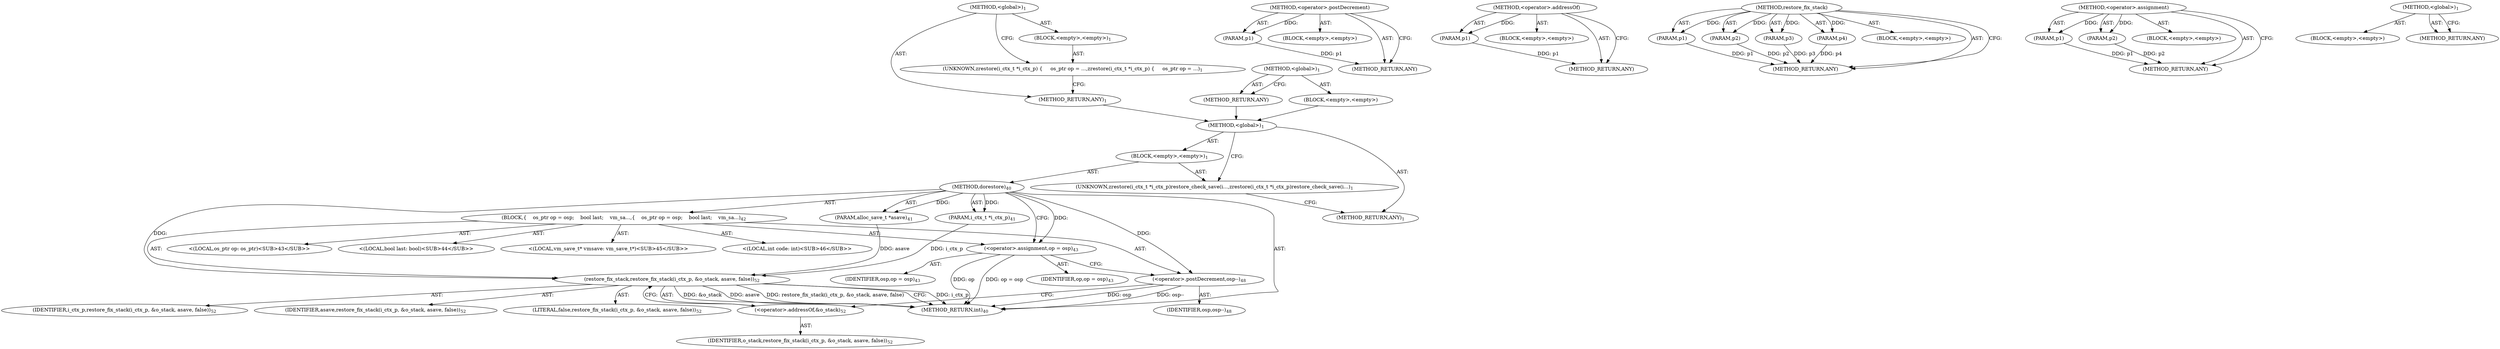 digraph "&lt;global&gt;" {
vulnerable_6 [label=<(METHOD,&lt;global&gt;)<SUB>1</SUB>>];
vulnerable_7 [label=<(BLOCK,&lt;empty&gt;,&lt;empty&gt;)<SUB>1</SUB>>];
vulnerable_8 [label=<(UNKNOWN,zrestore(i_ctx_t *i_ctx_p)
 {
     os_ptr op = ...,zrestore(i_ctx_t *i_ctx_p)
 {
     os_ptr op = ...)<SUB>1</SUB>>];
vulnerable_9 [label=<(METHOD_RETURN,ANY)<SUB>1</SUB>>];
vulnerable_14 [label=<(METHOD,&lt;global&gt;)<SUB>1</SUB>>];
vulnerable_15 [label=<(BLOCK,&lt;empty&gt;,&lt;empty&gt;)>];
vulnerable_16 [label=<(METHOD_RETURN,ANY)>];
fixed_6 [label=<(METHOD,&lt;global&gt;)<SUB>1</SUB>>];
fixed_7 [label=<(BLOCK,&lt;empty&gt;,&lt;empty&gt;)<SUB>1</SUB>>];
fixed_8 [label=<(UNKNOWN,zrestore(i_ctx_t *i_ctx_p)
restore_check_save(i...,zrestore(i_ctx_t *i_ctx_p)
restore_check_save(i...)<SUB>1</SUB>>];
fixed_9 [label=<(METHOD,dorestore)<SUB>40</SUB>>];
fixed_10 [label=<(PARAM,i_ctx_t *i_ctx_p)<SUB>41</SUB>>];
fixed_11 [label=<(PARAM,alloc_save_t *asave)<SUB>41</SUB>>];
fixed_12 [label=<(BLOCK,{
    os_ptr op = osp;
    bool last;
    vm_sa...,{
    os_ptr op = osp;
    bool last;
    vm_sa...)<SUB>42</SUB>>];
fixed_13 [label="<(LOCAL,os_ptr op: os_ptr)<SUB>43</SUB>>"];
fixed_14 [label=<(&lt;operator&gt;.assignment,op = osp)<SUB>43</SUB>>];
fixed_15 [label=<(IDENTIFIER,op,op = osp)<SUB>43</SUB>>];
fixed_16 [label=<(IDENTIFIER,osp,op = osp)<SUB>43</SUB>>];
fixed_17 [label="<(LOCAL,bool last: bool)<SUB>44</SUB>>"];
fixed_18 [label="<(LOCAL,vm_save_t* vmsave: vm_save_t*)<SUB>45</SUB>>"];
fixed_19 [label="<(LOCAL,int code: int)<SUB>46</SUB>>"];
fixed_20 [label=<(&lt;operator&gt;.postDecrement,osp--)<SUB>48</SUB>>];
fixed_21 [label=<(IDENTIFIER,osp,osp--)<SUB>48</SUB>>];
fixed_22 [label=<(restore_fix_stack,restore_fix_stack(i_ctx_p, &amp;o_stack, asave, false))<SUB>52</SUB>>];
fixed_23 [label=<(IDENTIFIER,i_ctx_p,restore_fix_stack(i_ctx_p, &amp;o_stack, asave, false))<SUB>52</SUB>>];
fixed_24 [label=<(&lt;operator&gt;.addressOf,&amp;o_stack)<SUB>52</SUB>>];
fixed_25 [label=<(IDENTIFIER,o_stack,restore_fix_stack(i_ctx_p, &amp;o_stack, asave, false))<SUB>52</SUB>>];
fixed_26 [label=<(IDENTIFIER,asave,restore_fix_stack(i_ctx_p, &amp;o_stack, asave, false))<SUB>52</SUB>>];
fixed_27 [label=<(LITERAL,false,restore_fix_stack(i_ctx_p, &amp;o_stack, asave, false))<SUB>52</SUB>>];
fixed_28 [label=<(METHOD_RETURN,int)<SUB>40</SUB>>];
fixed_30 [label=<(METHOD_RETURN,ANY)<SUB>1</SUB>>];
fixed_60 [label=<(METHOD,&lt;operator&gt;.postDecrement)>];
fixed_61 [label=<(PARAM,p1)>];
fixed_62 [label=<(BLOCK,&lt;empty&gt;,&lt;empty&gt;)>];
fixed_63 [label=<(METHOD_RETURN,ANY)>];
fixed_71 [label=<(METHOD,&lt;operator&gt;.addressOf)>];
fixed_72 [label=<(PARAM,p1)>];
fixed_73 [label=<(BLOCK,&lt;empty&gt;,&lt;empty&gt;)>];
fixed_74 [label=<(METHOD_RETURN,ANY)>];
fixed_64 [label=<(METHOD,restore_fix_stack)>];
fixed_65 [label=<(PARAM,p1)>];
fixed_66 [label=<(PARAM,p2)>];
fixed_67 [label=<(PARAM,p3)>];
fixed_68 [label=<(PARAM,p4)>];
fixed_69 [label=<(BLOCK,&lt;empty&gt;,&lt;empty&gt;)>];
fixed_70 [label=<(METHOD_RETURN,ANY)>];
fixed_55 [label=<(METHOD,&lt;operator&gt;.assignment)>];
fixed_56 [label=<(PARAM,p1)>];
fixed_57 [label=<(PARAM,p2)>];
fixed_58 [label=<(BLOCK,&lt;empty&gt;,&lt;empty&gt;)>];
fixed_59 [label=<(METHOD_RETURN,ANY)>];
fixed_49 [label=<(METHOD,&lt;global&gt;)<SUB>1</SUB>>];
fixed_50 [label=<(BLOCK,&lt;empty&gt;,&lt;empty&gt;)>];
fixed_51 [label=<(METHOD_RETURN,ANY)>];
vulnerable_6 -> vulnerable_7  [key=0, label="AST: "];
vulnerable_6 -> vulnerable_9  [key=0, label="AST: "];
vulnerable_6 -> vulnerable_8  [key=0, label="CFG: "];
vulnerable_7 -> vulnerable_8  [key=0, label="AST: "];
vulnerable_8 -> vulnerable_9  [key=0, label="CFG: "];
vulnerable_9 -> fixed_6  [key=0];
vulnerable_14 -> vulnerable_15  [key=0, label="AST: "];
vulnerable_14 -> vulnerable_16  [key=0, label="AST: "];
vulnerable_14 -> vulnerable_16  [key=1, label="CFG: "];
vulnerable_15 -> fixed_6  [key=0];
vulnerable_16 -> fixed_6  [key=0];
fixed_6 -> fixed_7  [key=0, label="AST: "];
fixed_6 -> fixed_30  [key=0, label="AST: "];
fixed_6 -> fixed_8  [key=0, label="CFG: "];
fixed_7 -> fixed_8  [key=0, label="AST: "];
fixed_7 -> fixed_9  [key=0, label="AST: "];
fixed_8 -> fixed_30  [key=0, label="CFG: "];
fixed_9 -> fixed_10  [key=0, label="AST: "];
fixed_9 -> fixed_10  [key=1, label="DDG: "];
fixed_9 -> fixed_11  [key=0, label="AST: "];
fixed_9 -> fixed_11  [key=1, label="DDG: "];
fixed_9 -> fixed_12  [key=0, label="AST: "];
fixed_9 -> fixed_28  [key=0, label="AST: "];
fixed_9 -> fixed_14  [key=0, label="CFG: "];
fixed_9 -> fixed_14  [key=1, label="DDG: "];
fixed_9 -> fixed_20  [key=0, label="DDG: "];
fixed_9 -> fixed_22  [key=0, label="DDG: "];
fixed_10 -> fixed_22  [key=0, label="DDG: i_ctx_p"];
fixed_11 -> fixed_22  [key=0, label="DDG: asave"];
fixed_12 -> fixed_13  [key=0, label="AST: "];
fixed_12 -> fixed_14  [key=0, label="AST: "];
fixed_12 -> fixed_17  [key=0, label="AST: "];
fixed_12 -> fixed_18  [key=0, label="AST: "];
fixed_12 -> fixed_19  [key=0, label="AST: "];
fixed_12 -> fixed_20  [key=0, label="AST: "];
fixed_12 -> fixed_22  [key=0, label="AST: "];
fixed_14 -> fixed_15  [key=0, label="AST: "];
fixed_14 -> fixed_16  [key=0, label="AST: "];
fixed_14 -> fixed_20  [key=0, label="CFG: "];
fixed_14 -> fixed_28  [key=0, label="DDG: op"];
fixed_14 -> fixed_28  [key=1, label="DDG: op = osp"];
fixed_20 -> fixed_21  [key=0, label="AST: "];
fixed_20 -> fixed_24  [key=0, label="CFG: "];
fixed_20 -> fixed_28  [key=0, label="DDG: osp"];
fixed_20 -> fixed_28  [key=1, label="DDG: osp--"];
fixed_22 -> fixed_23  [key=0, label="AST: "];
fixed_22 -> fixed_24  [key=0, label="AST: "];
fixed_22 -> fixed_26  [key=0, label="AST: "];
fixed_22 -> fixed_27  [key=0, label="AST: "];
fixed_22 -> fixed_28  [key=0, label="CFG: "];
fixed_22 -> fixed_28  [key=1, label="DDG: i_ctx_p"];
fixed_22 -> fixed_28  [key=2, label="DDG: &amp;o_stack"];
fixed_22 -> fixed_28  [key=3, label="DDG: asave"];
fixed_22 -> fixed_28  [key=4, label="DDG: restore_fix_stack(i_ctx_p, &amp;o_stack, asave, false)"];
fixed_24 -> fixed_25  [key=0, label="AST: "];
fixed_24 -> fixed_22  [key=0, label="CFG: "];
fixed_60 -> fixed_61  [key=0, label="AST: "];
fixed_60 -> fixed_61  [key=1, label="DDG: "];
fixed_60 -> fixed_62  [key=0, label="AST: "];
fixed_60 -> fixed_63  [key=0, label="AST: "];
fixed_60 -> fixed_63  [key=1, label="CFG: "];
fixed_61 -> fixed_63  [key=0, label="DDG: p1"];
fixed_71 -> fixed_72  [key=0, label="AST: "];
fixed_71 -> fixed_72  [key=1, label="DDG: "];
fixed_71 -> fixed_73  [key=0, label="AST: "];
fixed_71 -> fixed_74  [key=0, label="AST: "];
fixed_71 -> fixed_74  [key=1, label="CFG: "];
fixed_72 -> fixed_74  [key=0, label="DDG: p1"];
fixed_64 -> fixed_65  [key=0, label="AST: "];
fixed_64 -> fixed_65  [key=1, label="DDG: "];
fixed_64 -> fixed_69  [key=0, label="AST: "];
fixed_64 -> fixed_66  [key=0, label="AST: "];
fixed_64 -> fixed_66  [key=1, label="DDG: "];
fixed_64 -> fixed_70  [key=0, label="AST: "];
fixed_64 -> fixed_70  [key=1, label="CFG: "];
fixed_64 -> fixed_67  [key=0, label="AST: "];
fixed_64 -> fixed_67  [key=1, label="DDG: "];
fixed_64 -> fixed_68  [key=0, label="AST: "];
fixed_64 -> fixed_68  [key=1, label="DDG: "];
fixed_65 -> fixed_70  [key=0, label="DDG: p1"];
fixed_66 -> fixed_70  [key=0, label="DDG: p2"];
fixed_67 -> fixed_70  [key=0, label="DDG: p3"];
fixed_68 -> fixed_70  [key=0, label="DDG: p4"];
fixed_55 -> fixed_56  [key=0, label="AST: "];
fixed_55 -> fixed_56  [key=1, label="DDG: "];
fixed_55 -> fixed_58  [key=0, label="AST: "];
fixed_55 -> fixed_57  [key=0, label="AST: "];
fixed_55 -> fixed_57  [key=1, label="DDG: "];
fixed_55 -> fixed_59  [key=0, label="AST: "];
fixed_55 -> fixed_59  [key=1, label="CFG: "];
fixed_56 -> fixed_59  [key=0, label="DDG: p1"];
fixed_57 -> fixed_59  [key=0, label="DDG: p2"];
fixed_49 -> fixed_50  [key=0, label="AST: "];
fixed_49 -> fixed_51  [key=0, label="AST: "];
fixed_49 -> fixed_51  [key=1, label="CFG: "];
}
